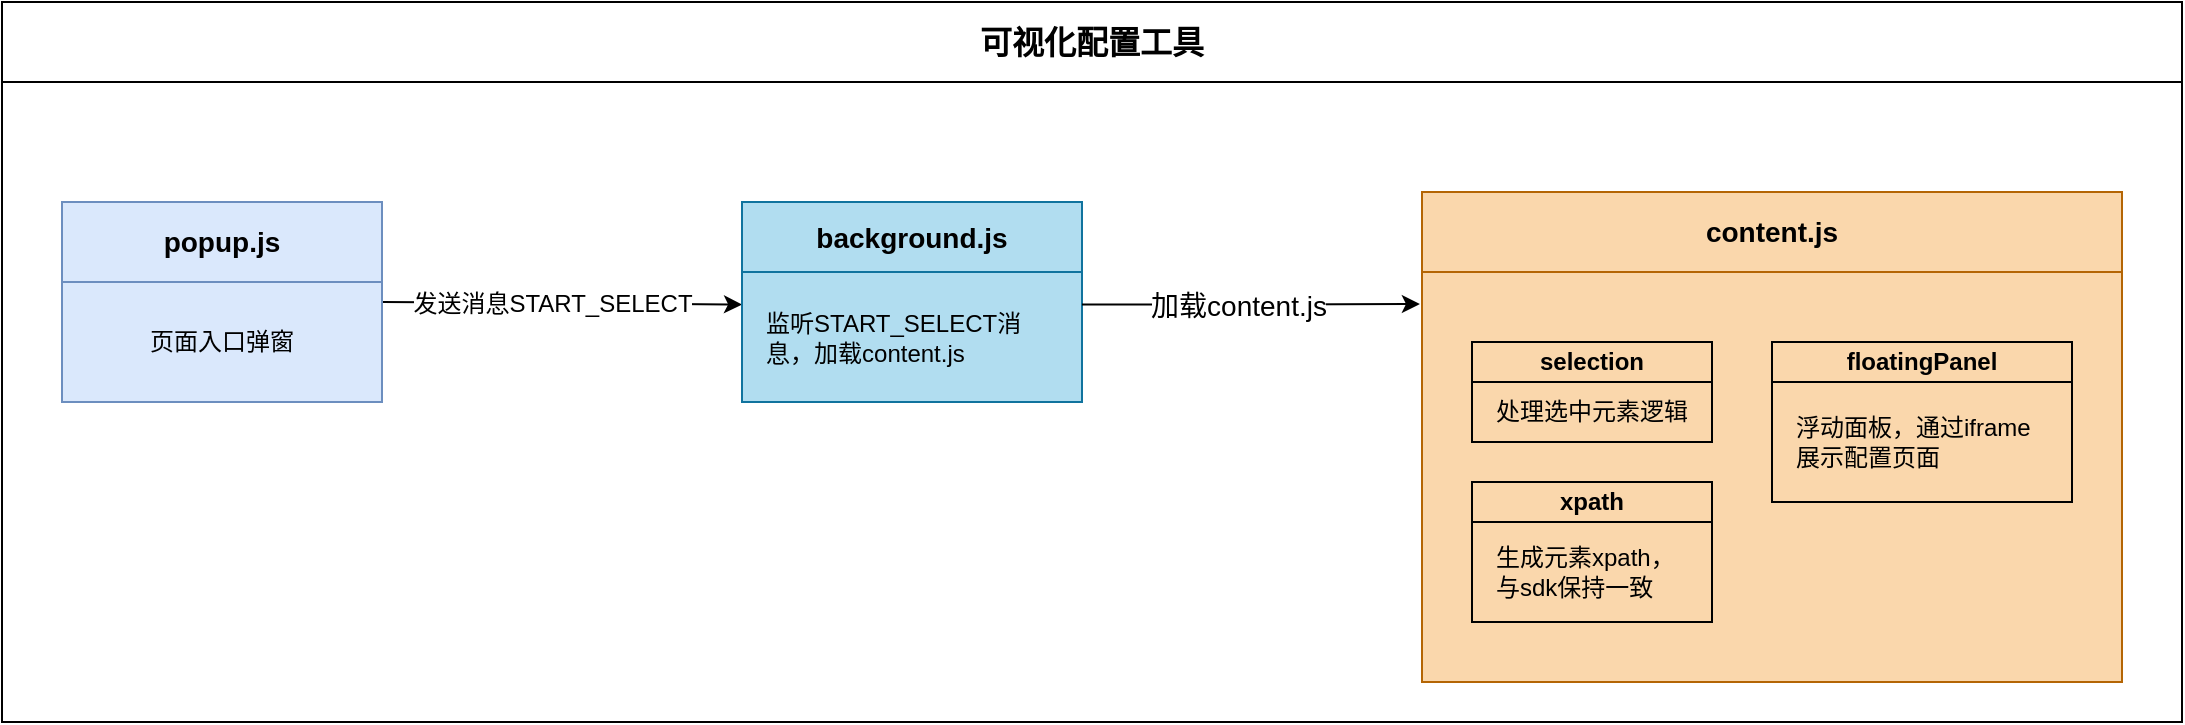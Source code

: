 <mxfile version="27.0.6">
  <diagram name="第 1 页" id="xFOTSa_aTYOprq5RWW8Z">
    <mxGraphModel dx="1234" dy="824" grid="1" gridSize="10" guides="1" tooltips="1" connect="1" arrows="1" fold="1" page="1" pageScale="1" pageWidth="1920" pageHeight="1200" math="0" shadow="0">
      <root>
        <mxCell id="0" />
        <mxCell id="1" parent="0" />
        <mxCell id="3fY3bxxDBCwnVoA5cIG5-7" value="" style="rounded=0;whiteSpace=wrap;html=1;fontSize=12;" vertex="1" parent="1">
          <mxGeometry x="10" y="210" width="1090" height="320" as="geometry" />
        </mxCell>
        <mxCell id="3fY3bxxDBCwnVoA5cIG5-1" value="&lt;font style=&quot;font-size: 14px;&quot;&gt;&lt;b&gt;background.js&lt;/b&gt;&lt;/font&gt;" style="rounded=0;whiteSpace=wrap;html=1;fillColor=#b1ddf0;strokeColor=#10739e;fontSize=12;" vertex="1" parent="1">
          <mxGeometry x="380" y="270" width="170" height="35" as="geometry" />
        </mxCell>
        <mxCell id="3fY3bxxDBCwnVoA5cIG5-2" value="" style="rounded=0;whiteSpace=wrap;html=1;labelPosition=center;verticalLabelPosition=top;align=center;verticalAlign=bottom;fillColor=#fad7ac;strokeColor=#b46504;fontSize=12;" vertex="1" parent="1">
          <mxGeometry x="720" y="305" width="350" height="205" as="geometry" />
        </mxCell>
        <mxCell id="3fY3bxxDBCwnVoA5cIG5-5" style="edgeStyle=orthogonalEdgeStyle;rounded=0;orthogonalLoop=1;jettySize=auto;html=1;exitX=1;exitY=0.5;exitDx=0;exitDy=0;entryX=0;entryY=0.25;entryDx=0;entryDy=0;fontSize=12;" edge="1" parent="1" target="3fY3bxxDBCwnVoA5cIG5-22">
          <mxGeometry relative="1" as="geometry">
            <mxPoint x="200" y="320" as="sourcePoint" />
            <mxPoint x="410" y="335" as="targetPoint" />
          </mxGeometry>
        </mxCell>
        <mxCell id="3fY3bxxDBCwnVoA5cIG5-8" value="发送消息START_SELECT" style="edgeLabel;html=1;align=center;verticalAlign=middle;resizable=0;points=[];fontSize=12;" vertex="1" connectable="0" parent="3fY3bxxDBCwnVoA5cIG5-5">
          <mxGeometry x="-0.244" relative="1" as="geometry">
            <mxPoint x="16" as="offset" />
          </mxGeometry>
        </mxCell>
        <mxCell id="3fY3bxxDBCwnVoA5cIG5-3" value="&lt;font style=&quot;font-size: 14px;&quot;&gt;&lt;b&gt;popup.js&lt;/b&gt;&lt;/font&gt;" style="rounded=0;whiteSpace=wrap;html=1;fillColor=#dae8fc;strokeColor=#6c8ebf;fontSize=12;" vertex="1" parent="1">
          <mxGeometry x="40" y="270" width="160" height="40" as="geometry" />
        </mxCell>
        <mxCell id="3fY3bxxDBCwnVoA5cIG5-12" value="&lt;b&gt;selection&lt;/b&gt;" style="rounded=0;whiteSpace=wrap;html=1;fillColor=none;fontSize=12;" vertex="1" parent="1">
          <mxGeometry x="745" y="340" width="120" height="20" as="geometry" />
        </mxCell>
        <mxCell id="3fY3bxxDBCwnVoA5cIG5-13" value="生成元素xpath，与sdk保持一致" style="rounded=0;whiteSpace=wrap;html=1;fillColor=none;align=left;spacingLeft=10;spacingRight=10;fontSize=12;" vertex="1" parent="1">
          <mxGeometry x="745" y="430" width="120" height="50" as="geometry" />
        </mxCell>
        <mxCell id="3fY3bxxDBCwnVoA5cIG5-15" value="浮动面板，通过iframe展示配置页面" style="rounded=0;whiteSpace=wrap;html=1;fillColor=none;align=left;spacingLeft=10;spacingRight=10;fontSize=12;" vertex="1" parent="1">
          <mxGeometry x="895" y="360" width="150" height="60" as="geometry" />
        </mxCell>
        <mxCell id="3fY3bxxDBCwnVoA5cIG5-16" value="&lt;span style=&quot;color: rgb(0, 0, 0); font-family: Helvetica; font-style: normal; font-variant-ligatures: normal; font-variant-caps: normal; font-weight: 400; letter-spacing: normal; orphans: 2; text-indent: 0px; text-transform: none; widows: 2; word-spacing: 0px; -webkit-text-stroke-width: 0px; white-space: normal; text-decoration-thickness: initial; text-decoration-style: initial; text-decoration-color: initial; float: none; display: inline !important;&quot;&gt;处理选中元素逻辑&lt;/span&gt;" style="rounded=0;whiteSpace=wrap;html=1;fillColor=none;align=left;spacingLeft=10;fontSize=12;" vertex="1" parent="1">
          <mxGeometry x="745" y="360" width="120" height="30" as="geometry" />
        </mxCell>
        <mxCell id="3fY3bxxDBCwnVoA5cIG5-17" value="&lt;b&gt;xpath&lt;/b&gt;" style="rounded=0;whiteSpace=wrap;html=1;fillColor=none;fontSize=12;" vertex="1" parent="1">
          <mxGeometry x="745" y="410" width="120" height="20" as="geometry" />
        </mxCell>
        <mxCell id="3fY3bxxDBCwnVoA5cIG5-19" value="&lt;b&gt;floatingPanel&lt;/b&gt;" style="rounded=0;whiteSpace=wrap;html=1;fillColor=none;fontSize=12;" vertex="1" parent="1">
          <mxGeometry x="895" y="340" width="150" height="20" as="geometry" />
        </mxCell>
        <mxCell id="3fY3bxxDBCwnVoA5cIG5-20" value="页面入口弹窗" style="rounded=0;whiteSpace=wrap;html=1;fillColor=#dae8fc;strokeColor=#6c8ebf;fontSize=12;" vertex="1" parent="1">
          <mxGeometry x="40" y="310" width="160" height="60" as="geometry" />
        </mxCell>
        <mxCell id="3fY3bxxDBCwnVoA5cIG5-22" value="&lt;span&gt;监听&lt;span style=&quot;text-wrap-mode: nowrap;&quot;&gt;START_SELECT消息，&lt;/span&gt;&lt;/span&gt;加载content.js" style="rounded=0;whiteSpace=wrap;html=1;fillColor=#b1ddf0;strokeColor=#10739e;align=left;spacingLeft=10;spacingRight=10;fontSize=12;" vertex="1" parent="1">
          <mxGeometry x="380" y="305" width="170" height="65" as="geometry" />
        </mxCell>
        <mxCell id="3fY3bxxDBCwnVoA5cIG5-23" value="&lt;font style=&quot;font-size: 14px;&quot;&gt;&lt;b&gt;content.js&lt;/b&gt;&lt;/font&gt;" style="rounded=0;whiteSpace=wrap;html=1;fillColor=#fad7ac;strokeColor=#b46504;fontSize=12;" vertex="1" parent="1">
          <mxGeometry x="720" y="265" width="350" height="40" as="geometry" />
        </mxCell>
        <mxCell id="3fY3bxxDBCwnVoA5cIG5-26" style="edgeStyle=orthogonalEdgeStyle;rounded=0;orthogonalLoop=1;jettySize=auto;html=1;exitX=1;exitY=0.25;exitDx=0;exitDy=0;entryX=-0.003;entryY=0.078;entryDx=0;entryDy=0;entryPerimeter=0;" edge="1" parent="1" source="3fY3bxxDBCwnVoA5cIG5-22" target="3fY3bxxDBCwnVoA5cIG5-2">
          <mxGeometry relative="1" as="geometry" />
        </mxCell>
        <mxCell id="3fY3bxxDBCwnVoA5cIG5-27" value="加载content.js" style="edgeLabel;html=1;align=center;verticalAlign=middle;resizable=0;points=[];fontSize=14;" vertex="1" connectable="0" parent="3fY3bxxDBCwnVoA5cIG5-26">
          <mxGeometry x="-0.078" relative="1" as="geometry">
            <mxPoint as="offset" />
          </mxGeometry>
        </mxCell>
        <mxCell id="3fY3bxxDBCwnVoA5cIG5-31" value="&lt;font style=&quot;font-size: 16px;&quot;&gt;&lt;b&gt;可视化配置工具&lt;/b&gt;&lt;/font&gt;" style="rounded=0;whiteSpace=wrap;html=1;fontSize=12;" vertex="1" parent="1">
          <mxGeometry x="10" y="170" width="1090" height="40" as="geometry" />
        </mxCell>
      </root>
    </mxGraphModel>
  </diagram>
</mxfile>
